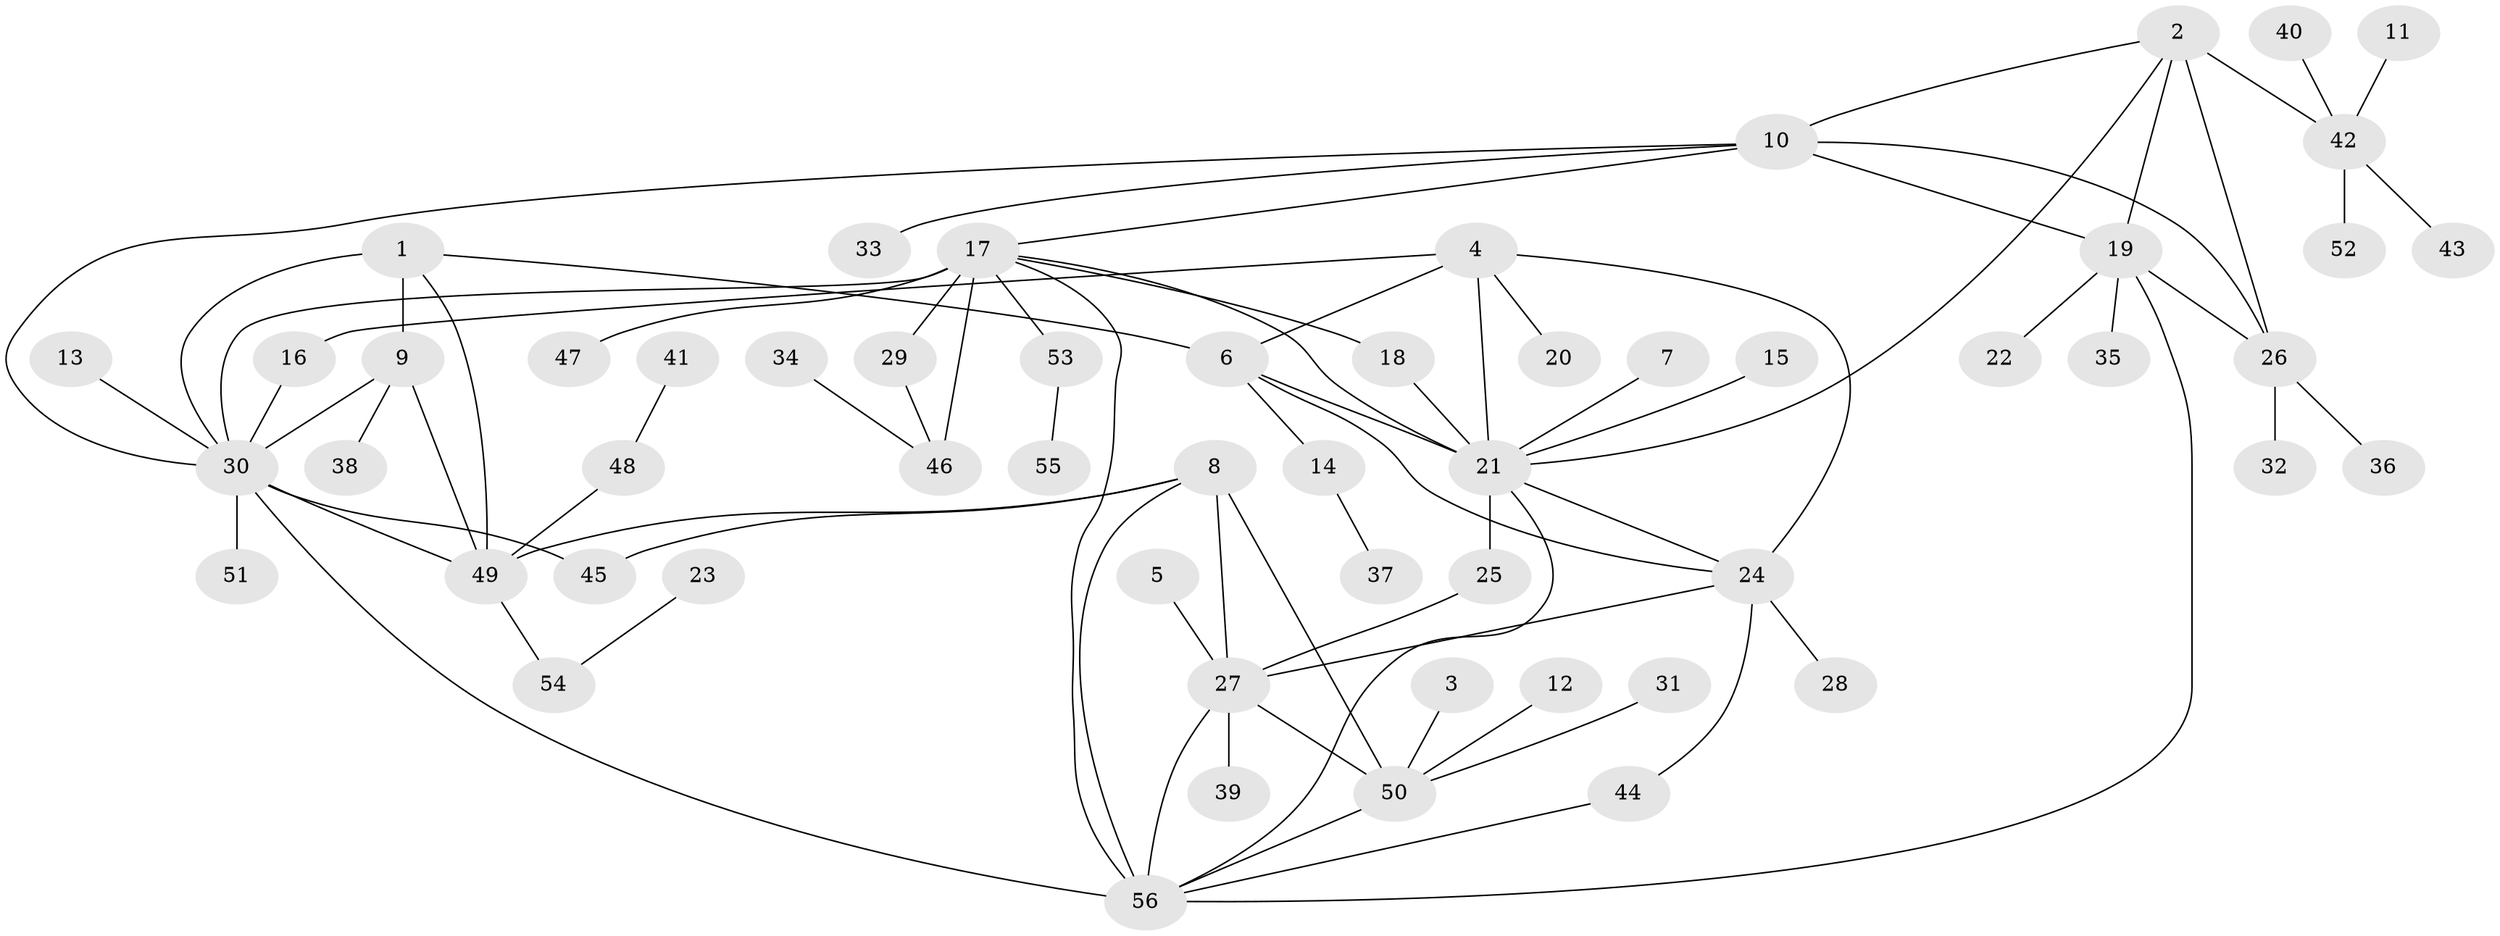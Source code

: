 // original degree distribution, {6: 0.05357142857142857, 13: 0.008928571428571428, 9: 0.03571428571428571, 5: 0.03571428571428571, 4: 0.044642857142857144, 8: 0.044642857142857144, 7: 0.026785714285714284, 14: 0.008928571428571428, 1: 0.5357142857142857, 3: 0.05357142857142857, 2: 0.15178571428571427}
// Generated by graph-tools (version 1.1) at 2025/02/03/09/25 03:02:33]
// undirected, 56 vertices, 81 edges
graph export_dot {
graph [start="1"]
  node [color=gray90,style=filled];
  1;
  2;
  3;
  4;
  5;
  6;
  7;
  8;
  9;
  10;
  11;
  12;
  13;
  14;
  15;
  16;
  17;
  18;
  19;
  20;
  21;
  22;
  23;
  24;
  25;
  26;
  27;
  28;
  29;
  30;
  31;
  32;
  33;
  34;
  35;
  36;
  37;
  38;
  39;
  40;
  41;
  42;
  43;
  44;
  45;
  46;
  47;
  48;
  49;
  50;
  51;
  52;
  53;
  54;
  55;
  56;
  1 -- 6 [weight=1.0];
  1 -- 9 [weight=2.0];
  1 -- 30 [weight=1.0];
  1 -- 49 [weight=1.0];
  2 -- 10 [weight=1.0];
  2 -- 19 [weight=1.0];
  2 -- 21 [weight=1.0];
  2 -- 26 [weight=2.0];
  2 -- 42 [weight=1.0];
  3 -- 50 [weight=1.0];
  4 -- 6 [weight=2.0];
  4 -- 16 [weight=1.0];
  4 -- 20 [weight=1.0];
  4 -- 21 [weight=2.0];
  4 -- 24 [weight=2.0];
  5 -- 27 [weight=1.0];
  6 -- 14 [weight=1.0];
  6 -- 21 [weight=1.0];
  6 -- 24 [weight=1.0];
  7 -- 21 [weight=1.0];
  8 -- 27 [weight=2.0];
  8 -- 45 [weight=1.0];
  8 -- 49 [weight=2.0];
  8 -- 50 [weight=1.0];
  8 -- 56 [weight=1.0];
  9 -- 30 [weight=2.0];
  9 -- 38 [weight=1.0];
  9 -- 49 [weight=2.0];
  10 -- 17 [weight=1.0];
  10 -- 19 [weight=1.0];
  10 -- 26 [weight=2.0];
  10 -- 30 [weight=1.0];
  10 -- 33 [weight=1.0];
  11 -- 42 [weight=1.0];
  12 -- 50 [weight=1.0];
  13 -- 30 [weight=1.0];
  14 -- 37 [weight=1.0];
  15 -- 21 [weight=1.0];
  16 -- 30 [weight=1.0];
  17 -- 18 [weight=1.0];
  17 -- 21 [weight=1.0];
  17 -- 29 [weight=2.0];
  17 -- 30 [weight=1.0];
  17 -- 46 [weight=4.0];
  17 -- 47 [weight=1.0];
  17 -- 53 [weight=1.0];
  17 -- 56 [weight=1.0];
  18 -- 21 [weight=2.0];
  19 -- 22 [weight=1.0];
  19 -- 26 [weight=2.0];
  19 -- 35 [weight=1.0];
  19 -- 56 [weight=1.0];
  21 -- 24 [weight=1.0];
  21 -- 25 [weight=1.0];
  21 -- 56 [weight=1.0];
  23 -- 54 [weight=1.0];
  24 -- 27 [weight=1.0];
  24 -- 28 [weight=1.0];
  24 -- 44 [weight=1.0];
  25 -- 27 [weight=1.0];
  26 -- 32 [weight=1.0];
  26 -- 36 [weight=1.0];
  27 -- 39 [weight=1.0];
  27 -- 50 [weight=2.0];
  27 -- 56 [weight=2.0];
  29 -- 46 [weight=2.0];
  30 -- 45 [weight=1.0];
  30 -- 49 [weight=1.0];
  30 -- 51 [weight=1.0];
  30 -- 56 [weight=1.0];
  31 -- 50 [weight=1.0];
  34 -- 46 [weight=1.0];
  40 -- 42 [weight=1.0];
  41 -- 48 [weight=1.0];
  42 -- 43 [weight=1.0];
  42 -- 52 [weight=1.0];
  44 -- 56 [weight=1.0];
  48 -- 49 [weight=1.0];
  49 -- 54 [weight=1.0];
  50 -- 56 [weight=1.0];
  53 -- 55 [weight=1.0];
}

